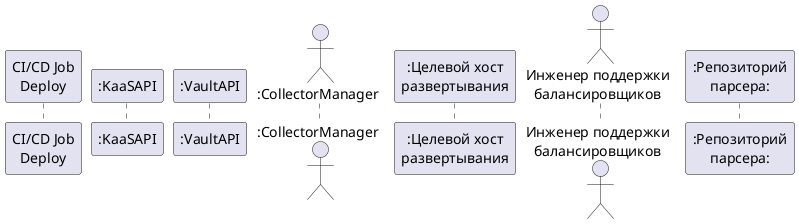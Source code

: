 @startuml new origin

participant     "CI/CD Job\nDeploy"     as deploy_job
participant     ":Main"     as deploy_job
participant     ":KaaSAPI"      as kaas_api
participant     ":VaultAPI" as kafka_support
actor           ":CollectorManager" as kafka_engineer
actor           ":TopicManager" as kafka_engineer
actor           ":UserManager" as kafka_engineer
participant     ":Целевой хост\nразвертывания"    as net_lb
actor           "Инженер поддержки\nбалансировщиков" as lb_engineer
participant     ":Репозиторий\nпарсера:" as parser_repo


' th_analyst -> sre++: "Запрос на создание\nколлектора и топика"
' sre ->> log_collectors: "Создание конфигурации коллектора"
' sre ->> ansible_deploy: "Создание конфигурации развертывания коллектора"
' sre ->> kafka_api: "Создание топика в Kafka"
' sre --> kafka_support++: "Запрос на изменение конфигурации топика"
' 
' opt Топик не соответствует необходимым параметрам
' kafka_support -> kafka_engineer++: "Запрос на согласование\nизменения конфигурации\nтопика"
' kafka_support <-- kafka_engineer: "Согласование"
' deactivate kafka_engineer
' kafka_support ->> kafka_support: "Изменение конфигурации\nтопика"
' sre <-- kafka_support: "Результат изменения конфигурации топика"
' deactivate kafka_support
' end opt
' 
' sre ->> log_collectors: "Развертывание коллектора"
' 
' 
' opt Коллектор принимает логи по TCP или TCP-based протоколу
' sre -> net_lb++: "Создание конфигурации балансировщика"
' net_lb -> lb_engineer++: "Запрос на согласование\nизменения конфигурации\nбалансировщика"
' net_lb <-- lb_engineer: "Согласование"
' deactivate lb_engineer
' sre <-- net_lb: "Результат изменения конфигурации балансировщика"
' deactivate net_lb
' end opt
' th_analyst <<-- sre: "Адрес коллектора и топика\nв Kafka"
' deactivate sre
' 
' th_analyst ->> parser_repo: "Создание нового парсера или изменение конфигурации cуществующего"
' sre ->> parser_repo: "Развертывание"
' 
' 
' 
' hide footbox
' @enduml